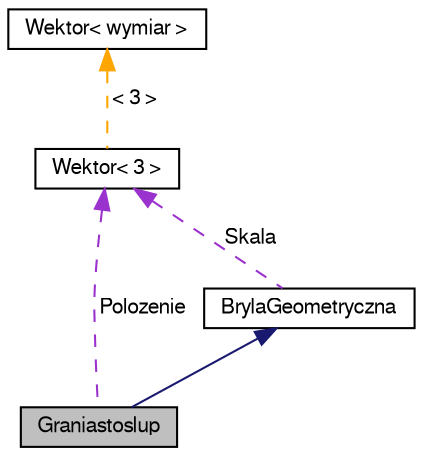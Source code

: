 digraph "Graniastoslup"
{
 // LATEX_PDF_SIZE
  edge [fontname="FreeSans",fontsize="10",labelfontname="FreeSans",labelfontsize="10"];
  node [fontname="FreeSans",fontsize="10",shape=record];
  Node1 [label="Graniastoslup",height=0.2,width=0.4,color="black", fillcolor="grey75", style="filled", fontcolor="black",tooltip="modeluje pojecie Graniastoslupa"];
  Node2 -> Node1 [dir="back",color="midnightblue",fontsize="10",style="solid",fontname="FreeSans"];
  Node2 [label="BrylaGeometryczna",height=0.2,width=0.4,color="black", fillcolor="white", style="filled",URL="$a00123.html",tooltip="modeluje pojecie Bryly geometrycznej"];
  Node3 -> Node2 [dir="back",color="darkorchid3",fontsize="10",style="dashed",label=" Skala" ,fontname="FreeSans"];
  Node3 [label="Wektor\< 3 \>",height=0.2,width=0.4,color="black", fillcolor="white", style="filled",URL="$a00167.html",tooltip=" "];
  Node4 -> Node3 [dir="back",color="orange",fontsize="10",style="dashed",label=" \< 3 \>" ,fontname="FreeSans"];
  Node4 [label="Wektor\< wymiar \>",height=0.2,width=0.4,color="black", fillcolor="white", style="filled",URL="$a00167.html",tooltip="modeluje pojecie Wektora o dowolnym rozmiarze"];
  Node3 -> Node1 [dir="back",color="darkorchid3",fontsize="10",style="dashed",label=" Polozenie" ,fontname="FreeSans"];
}
